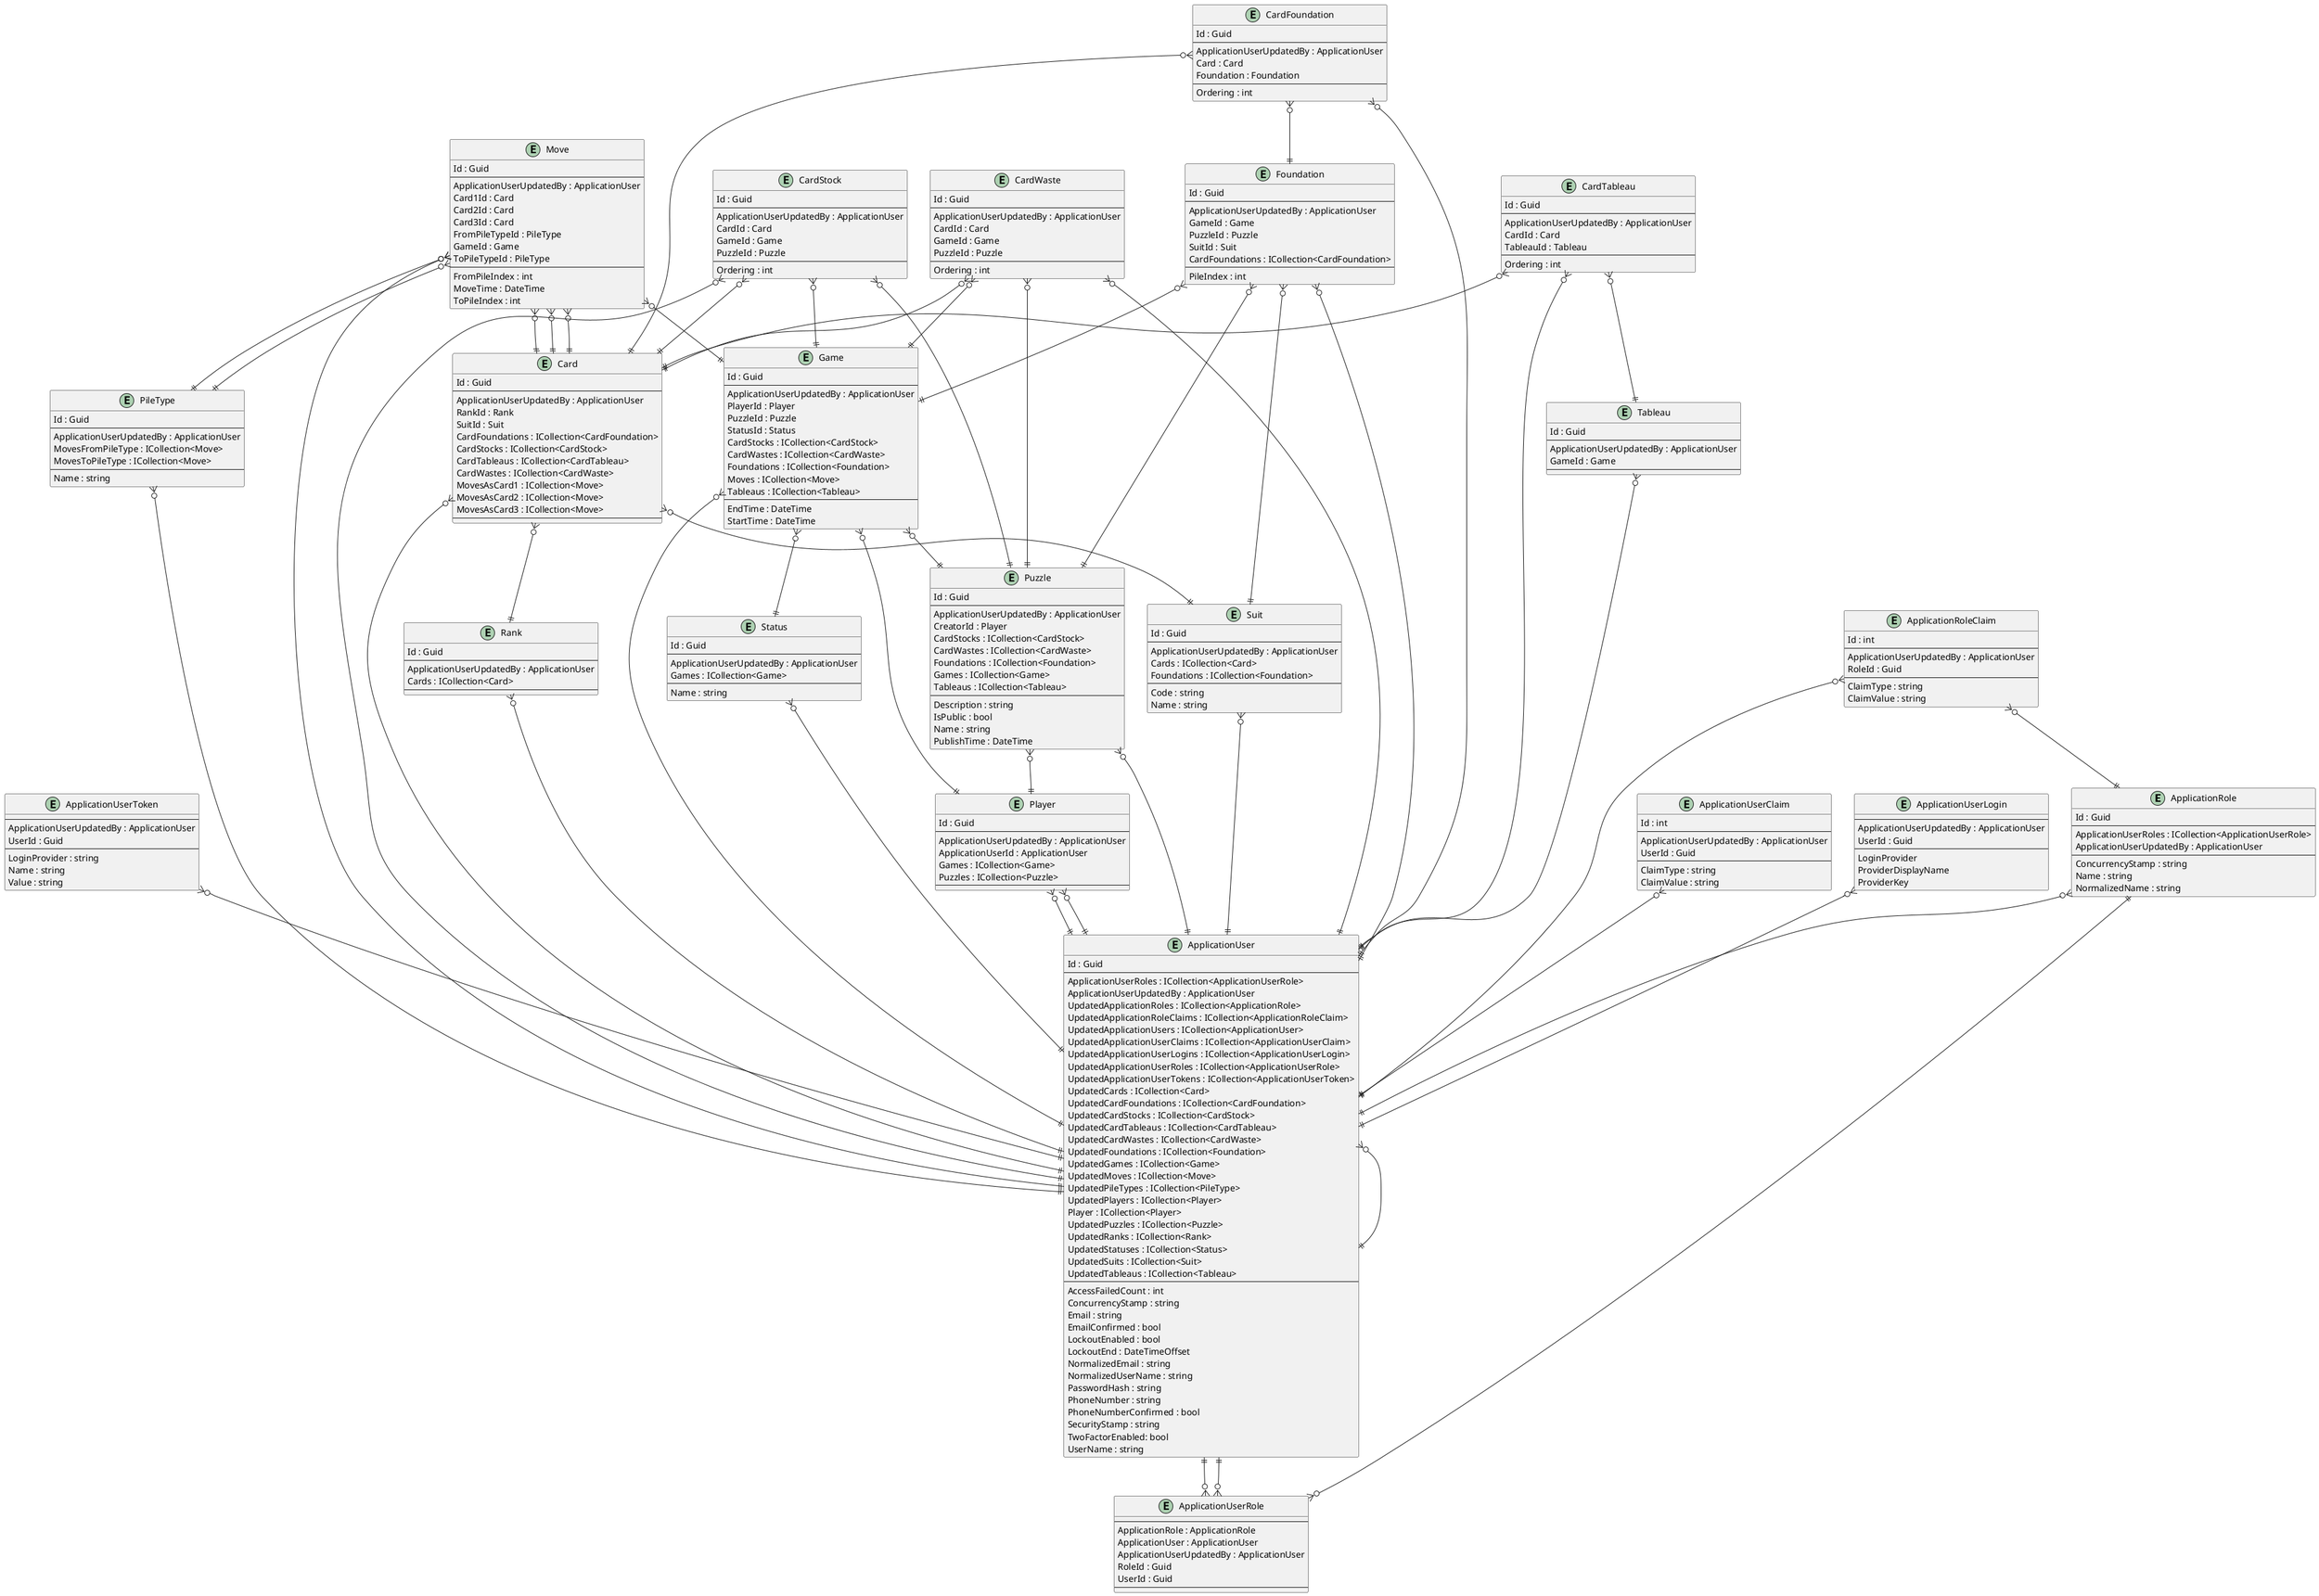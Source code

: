 @startuml

entity ApplicationRole {
    Id : Guid
    --
    ApplicationUserRoles : ICollection<ApplicationUserRole>
    ApplicationUserUpdatedBy : ApplicationUser
    --
    ConcurrencyStamp : string
    Name : string
    NormalizedName : string
}

entity ApplicationRoleClaim {
    Id : int
    --
    ApplicationUserUpdatedBy : ApplicationUser
    RoleId : Guid
    --
    ClaimType : string
    ClaimValue : string
}

entity ApplicationUser {
    Id : Guid
    --
    ApplicationUserRoles : ICollection<ApplicationUserRole>
    ApplicationUserUpdatedBy : ApplicationUser
    UpdatedApplicationRoles : ICollection<ApplicationRole>
    UpdatedApplicationRoleClaims : ICollection<ApplicationRoleClaim>
    UpdatedApplicationUsers : ICollection<ApplicationUser>
    UpdatedApplicationUserClaims : ICollection<ApplicationUserClaim>
    UpdatedApplicationUserLogins : ICollection<ApplicationUserLogin>
    UpdatedApplicationUserRoles : ICollection<ApplicationUserRole>
    UpdatedApplicationUserTokens : ICollection<ApplicationUserToken>
    UpdatedCards : ICollection<Card>
    UpdatedCardFoundations : ICollection<CardFoundation>
    UpdatedCardStocks : ICollection<CardStock>
    UpdatedCardTableaus : ICollection<CardTableau>
    UpdatedCardWastes : ICollection<CardWaste>
    UpdatedFoundations : ICollection<Foundation>
    UpdatedGames : ICollection<Game>
    UpdatedMoves : ICollection<Move>
    UpdatedPileTypes : ICollection<PileType>
    UpdatedPlayers : ICollection<Player>
    Player : ICollection<Player>
    UpdatedPuzzles : ICollection<Puzzle>
    UpdatedRanks : ICollection<Rank>
    UpdatedStatuses : ICollection<Status>
    UpdatedSuits : ICollection<Suit>
    UpdatedTableaus : ICollection<Tableau>
    ' ApplicationUserKeyCodePlaceholder
    --
    AccessFailedCount : int
    ConcurrencyStamp : string
    Email : string
    EmailConfirmed : bool
    LockoutEnabled : bool
    LockoutEnd : DateTimeOffset
    NormalizedEmail : string
    NormalizedUserName : string
    PasswordHash : string
    PhoneNumber : string
    PhoneNumberConfirmed : bool
    SecurityStamp : string
    TwoFactorEnabled: bool
    UserName : string
}

entity ApplicationUserClaim {
    Id : int
    --
    ApplicationUserUpdatedBy : ApplicationUser
    UserId : Guid
    --
    ClaimType : string
    ClaimValue : string
}

entity ApplicationUserLogin {
    --
    ApplicationUserUpdatedBy : ApplicationUser
    UserId : Guid
    --
    LoginProvider
    ProviderDisplayName
    ProviderKey
}

entity ApplicationUserRole {
    --
    ApplicationRole : ApplicationRole
    ApplicationUser : ApplicationUser
    ApplicationUserUpdatedBy : ApplicationUser
    RoleId : Guid
    UserId : Guid
    --
}

entity ApplicationUserToken {
    --
    ApplicationUserUpdatedBy : ApplicationUser
    UserId : Guid
    --
    LoginProvider : string
    Name : string
    Value : string
}

entity Card {
    Id : Guid
    --
    ApplicationUserUpdatedBy : ApplicationUser
    RankId : Rank
    SuitId : Suit
    CardFoundations : ICollection<CardFoundation>
    CardStocks : ICollection<CardStock>
    CardTableaus : ICollection<CardTableau>
    CardWastes : ICollection<CardWaste>
    MovesAsCard1 : ICollection<Move>
    MovesAsCard2 : ICollection<Move>
    MovesAsCard3 : ICollection<Move>
    ' CardKeyCodePlaceholder
    --
    ' CardPropertyCodePlaceholder
}

entity CardFoundation {
    Id : Guid
    --
    ApplicationUserUpdatedBy : ApplicationUser
    Card : Card
    Foundation : Foundation
    ' CardFoundationKeyCodePlaceholder
    --
    Ordering : int
    ' CardFoundationPropertyCodePlaceholder
}

entity CardStock {
    Id : Guid
    --
    ApplicationUserUpdatedBy : ApplicationUser
    CardId : Card
    GameId : Game
    PuzzleId : Puzzle
    ' CardStockKeyCodePlaceholder
    --
    Ordering : int
    ' CardStockPropertyCodePlaceholder
}

entity CardTableau {
    Id : Guid
    --
    ApplicationUserUpdatedBy : ApplicationUser
    CardId : Card
    TableauId : Tableau
    ' CardTableauKeyCodePlaceholder
    --
    Ordering : int
    ' CardTableauPropertyCodePlaceholder
}

entity CardWaste {
    Id : Guid
    --
    ApplicationUserUpdatedBy : ApplicationUser
    CardId : Card
    GameId : Game
    PuzzleId : Puzzle
    ' CardWasteKeyCodePlaceholder
    --
    Ordering : int
    ' CardWastePropertyCodePlaceholder
}

entity Foundation {
    Id : Guid
    --
    ApplicationUserUpdatedBy : ApplicationUser
    GameId : Game
    PuzzleId : Puzzle
    SuitId : Suit
    CardFoundations : ICollection<CardFoundation>
    ' FoundationKeyCodePlaceholder
    --
    PileIndex : int
    ' FoundationPropertyCodePlaceholder
}

entity Game {
    Id : Guid
    --
    ApplicationUserUpdatedBy : ApplicationUser
    PlayerId : Player
    PuzzleId : Puzzle
    StatusId : Status
    CardStocks : ICollection<CardStock>
    CardWastes : ICollection<CardWaste>
    Foundations : ICollection<Foundation>
    Moves : ICollection<Move>
    Tableaus : ICollection<Tableau>
    ' GameKeyCodePlaceholder
    --
    EndTime : DateTime
    StartTime : DateTime
    ' GamePropertyCodePlaceholder
}

entity Move {
    Id : Guid
    --
    ApplicationUserUpdatedBy : ApplicationUser
    Card1Id : Card
    Card2Id : Card
    Card3Id : Card
    FromPileTypeId : PileType
    GameId : Game
    ToPileTypeId : PileType
    ' MoveKeyCodePlaceholder
    --
    FromPileIndex : int
    MoveTime : DateTime
    ToPileIndex : int
    ' MovePropertyCodePlaceholder
}

entity PileType {
    Id : Guid
    --
    ApplicationUserUpdatedBy : ApplicationUser
    MovesFromPileType : ICollection<Move>
    MovesToPileType : ICollection<Move>
    ' PileTypeKeyCodePlaceholder
    --
    Name : string
    ' PileTypePropertyCodePlaceholder
}

entity Player {
    Id : Guid
    --
    ApplicationUserUpdatedBy : ApplicationUser
    ApplicationUserId : ApplicationUser
    Games : ICollection<Game>
    Puzzles : ICollection<Puzzle>
    ' PlayerKeyCodePlaceholder
    --
    ' PlayerPropertyCodePlaceholder
}

entity Puzzle {
    Id : Guid
    --
    ApplicationUserUpdatedBy : ApplicationUser
    CreatorId : Player
    CardStocks : ICollection<CardStock>
    CardWastes : ICollection<CardWaste>
    Foundations : ICollection<Foundation>
    Games : ICollection<Game>
    Tableaus : ICollection<Tableau>
    ' PuzzleKeyCodePlaceholder
    --
    Description : string
    IsPublic : bool
    Name : string
    PublishTime : DateTime
    ' PuzzlePropertyCodePlaceholder
}

entity Rank {
    Id : Guid
    --
    ApplicationUserUpdatedBy : ApplicationUser
    Cards : ICollection<Card>
    ' RankKeyCodePlaceholder
    --
    ' RankPropertyCodePlaceholder
}

entity Status {
    Id : Guid
    --
    ApplicationUserUpdatedBy : ApplicationUser
    Games : ICollection<Game>
    ' StatusKeyCodePlaceholder
    --
    Name : string
    ' StatusPropertyCodePlaceholder
}

entity Suit {
    Id : Guid
    --
    ApplicationUserUpdatedBy : ApplicationUser
    Cards : ICollection<Card>
    Foundations : ICollection<Foundation>
    ' SuitKeyCodePlaceholder
    --
    Code : string
    Name : string
    ' SuitPropertyCodePlaceholder
}

entity Tableau {
    Id : Guid
    --
    ApplicationUserUpdatedBy : ApplicationUser
    GameId : Game
    ' TableauKeyCodePlaceholder
    --
    ' TableauPropertyCodePlaceholder
}

' EntityCodePlaceholder

ApplicationRole ||--o{ ApplicationUserRole
ApplicationRole }o--|| ApplicationUser
ApplicationRoleClaim }o--|| ApplicationRole
ApplicationRoleClaim }o--|| ApplicationUser
ApplicationUser }o--|| ApplicationUser
ApplicationUser ||--o{ ApplicationUserRole
ApplicationUserClaim }o--|| ApplicationUser
ApplicationUserLogin }o--|| ApplicationUser
ApplicationUserRole }o--|| ApplicationUser
ApplicationUserToken }o--|| ApplicationUser

Card }o--|| ApplicationUser
Card }o--|| Rank
Card }o--|| Suit
CardFoundation }o--|| ApplicationUser
CardFoundation }o--|| Card
CardFoundation }o--|| Foundation
CardStock }o--|| ApplicationUser
CardStock }o--|| Card
CardStock }o--|| Game
CardStock }o--|| Puzzle
CardTableau }o--|| ApplicationUser
CardTableau }o--|| Card
CardTableau }o--|| Tableau
CardWaste }o--|| ApplicationUser
CardWaste }o--|| Card
CardWaste }o--|| Game
CardWaste }o--|| Puzzle
Foundation }o--|| ApplicationUser
Foundation }o--|| Game
Foundation }o--|| Puzzle
Foundation }o--|| Suit
Game }o--|| ApplicationUser
Game }o--|| Player
Game }o--|| Puzzle
Game }o--|| Status
Move }o--|| ApplicationUser
Move }o--|| Card
Move }o--|| Card
Move }o--|| Card
Move }o--|| PileType
Move }o--|| Game
Move }o--|| PileType
PileType }o--|| ApplicationUser
Player }o--|| ApplicationUser
Player }o--|| ApplicationUser
Puzzle }o--|| ApplicationUser
Puzzle }o--|| Player
Rank }o--|| ApplicationUser
Status }o--|| ApplicationUser
Suit }o--|| ApplicationUser
Tableau }o--|| ApplicationUser
' RelationshipCodePlaceholder

@enduml
